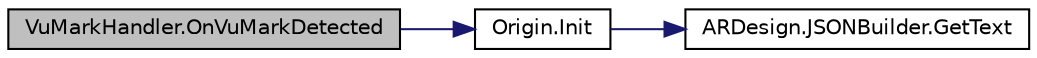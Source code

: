 digraph "VuMarkHandler.OnVuMarkDetected"
{
 // LATEX_PDF_SIZE
  edge [fontname="Helvetica",fontsize="10",labelfontname="Helvetica",labelfontsize="10"];
  node [fontname="Helvetica",fontsize="10",shape=record];
  rankdir="LR";
  Node0 [label="VuMarkHandler.OnVuMarkDetected",height=0.2,width=0.4,color="black", fillcolor="grey75", style="filled", fontcolor="black",tooltip="This method will be called whenever a new VuMark is detected"];
  Node0 -> Node1 [color="midnightblue",fontsize="10",style="solid",fontname="Helvetica"];
  Node1 [label="Origin.Init",height=0.2,width=0.4,color="black", fillcolor="white", style="filled",URL="$class_origin.html#a0d3c1f863a67c783024ffeb9aaa36543",tooltip="This method associates the parent VuMarkId to Origin"];
  Node1 -> Node2 [color="midnightblue",fontsize="10",style="solid",fontname="Helvetica"];
  Node2 [label="ARDesign.JSONBuilder.GetText",height=0.2,width=0.4,color="black", fillcolor="white", style="filled",URL="$class_a_r_design_1_1_j_s_o_n_builder.html#a88e2d99e0566eacd27266983f5fe044d",tooltip="Starts get request to fetch config for a given ID"];
}
